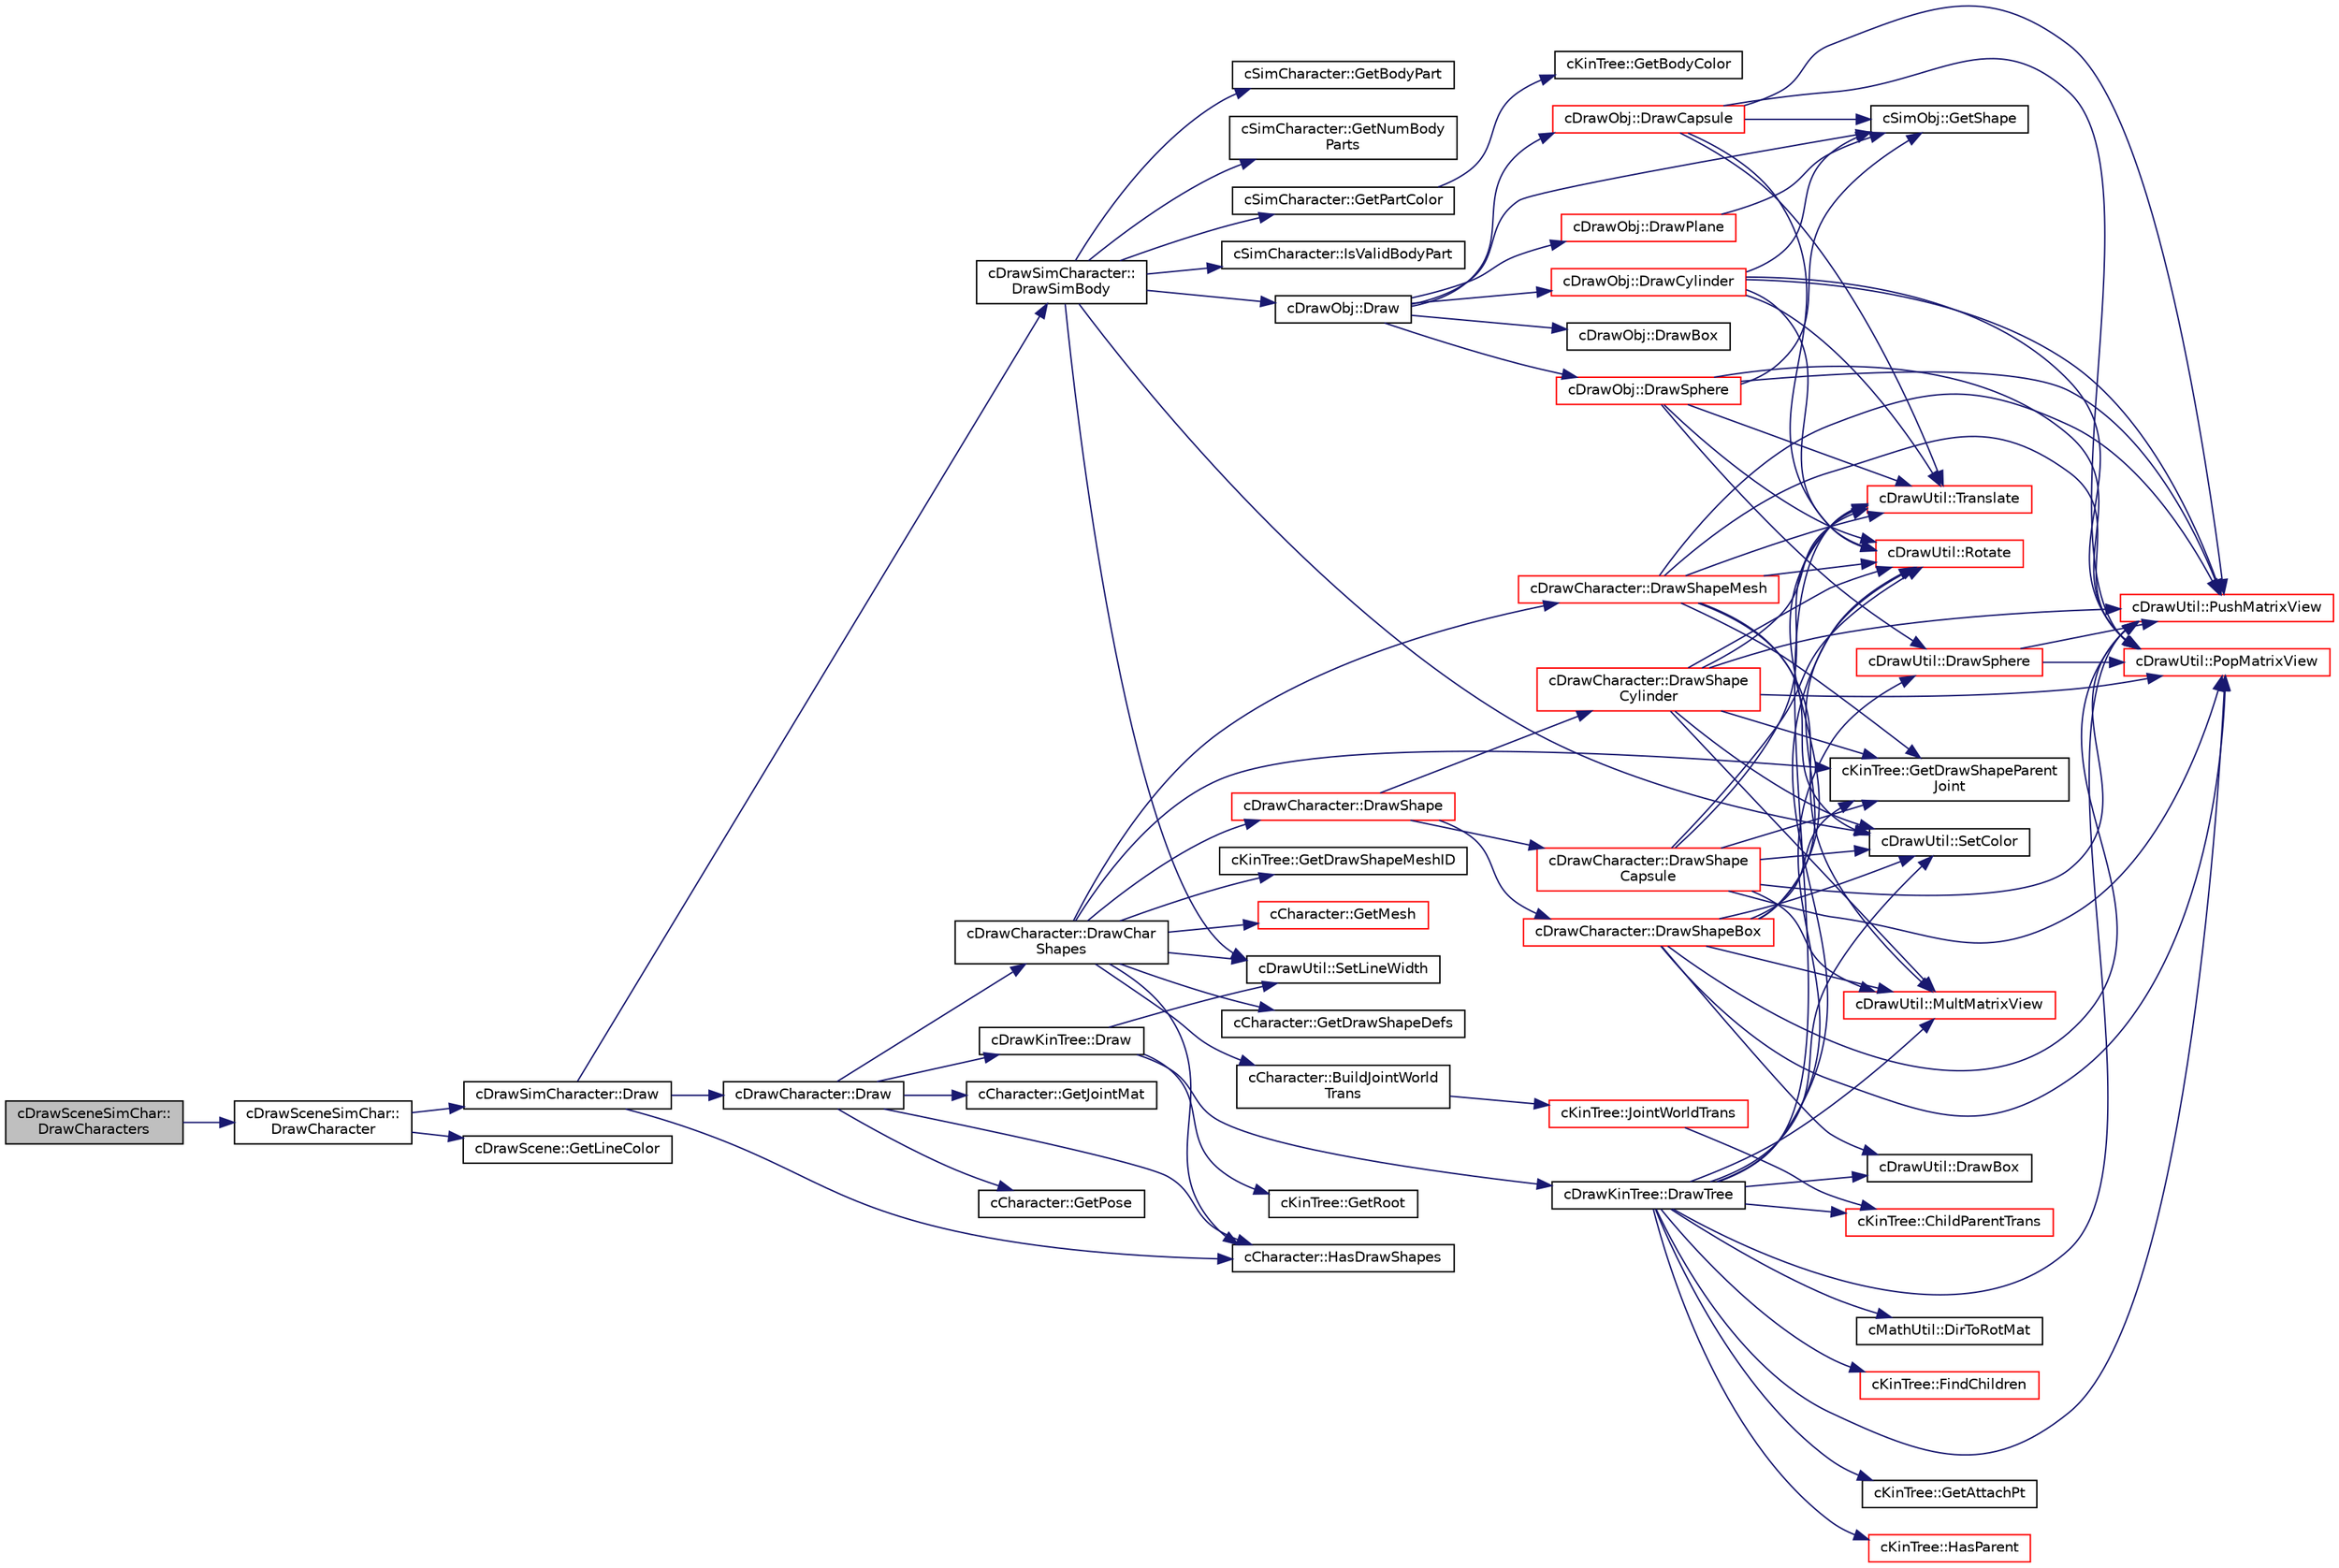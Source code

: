 digraph "cDrawSceneSimChar::DrawCharacters"
{
 // LATEX_PDF_SIZE
  edge [fontname="Helvetica",fontsize="10",labelfontname="Helvetica",labelfontsize="10"];
  node [fontname="Helvetica",fontsize="10",shape=record];
  rankdir="LR";
  Node1 [label="cDrawSceneSimChar::\lDrawCharacters",height=0.2,width=0.4,color="black", fillcolor="grey75", style="filled", fontcolor="black",tooltip=" "];
  Node1 -> Node2 [color="midnightblue",fontsize="10",style="solid",fontname="Helvetica"];
  Node2 [label="cDrawSceneSimChar::\lDrawCharacter",height=0.2,width=0.4,color="black", fillcolor="white", style="filled",URL="$classc_draw_scene_sim_char.html#a09e34a109f247453e5e135a60867a43c",tooltip=" "];
  Node2 -> Node3 [color="midnightblue",fontsize="10",style="solid",fontname="Helvetica"];
  Node3 [label="cDrawSimCharacter::Draw",height=0.2,width=0.4,color="black", fillcolor="white", style="filled",URL="$classc_draw_sim_character.html#a9f0a67297252bd88282ad212bf032733",tooltip=" "];
  Node3 -> Node4 [color="midnightblue",fontsize="10",style="solid",fontname="Helvetica"];
  Node4 [label="cDrawCharacter::Draw",height=0.2,width=0.4,color="black", fillcolor="white", style="filled",URL="$classc_draw_character.html#a85afe23957fc54b3d058f91770b2537e",tooltip=" "];
  Node4 -> Node5 [color="midnightblue",fontsize="10",style="solid",fontname="Helvetica"];
  Node5 [label="cDrawKinTree::Draw",height=0.2,width=0.4,color="black", fillcolor="white", style="filled",URL="$classc_draw_kin_tree.html#a8152937a4528ee5cc347b252fed16a3f",tooltip=" "];
  Node5 -> Node6 [color="midnightblue",fontsize="10",style="solid",fontname="Helvetica"];
  Node6 [label="cDrawKinTree::DrawTree",height=0.2,width=0.4,color="black", fillcolor="white", style="filled",URL="$classc_draw_kin_tree.html#a3ac3fbab30458f7a0fd843c18e10885b",tooltip=" "];
  Node6 -> Node7 [color="midnightblue",fontsize="10",style="solid",fontname="Helvetica"];
  Node7 [label="cKinTree::ChildParentTrans",height=0.2,width=0.4,color="red", fillcolor="white", style="filled",URL="$classc_kin_tree.html#a128b028d804ebd233a3cf65eeffd843a",tooltip=" "];
  Node6 -> Node30 [color="midnightblue",fontsize="10",style="solid",fontname="Helvetica"];
  Node30 [label="cMathUtil::DirToRotMat",height=0.2,width=0.4,color="black", fillcolor="white", style="filled",URL="$classc_math_util.html#a6c5d013c4019059b4c5a7d6b740cee5a",tooltip=" "];
  Node6 -> Node31 [color="midnightblue",fontsize="10",style="solid",fontname="Helvetica"];
  Node31 [label="cDrawUtil::DrawBox",height=0.2,width=0.4,color="black", fillcolor="white", style="filled",URL="$classc_draw_util.html#a92534f236083fbaf2429dafbe0a3fd54",tooltip=" "];
  Node6 -> Node32 [color="midnightblue",fontsize="10",style="solid",fontname="Helvetica"];
  Node32 [label="cDrawUtil::DrawSphere",height=0.2,width=0.4,color="red", fillcolor="white", style="filled",URL="$classc_draw_util.html#a4cb49515f4c561c95dafcea3f7b2a0cb",tooltip=" "];
  Node32 -> Node33 [color="midnightblue",fontsize="10",style="solid",fontname="Helvetica"];
  Node33 [label="cDrawUtil::PopMatrixView",height=0.2,width=0.4,color="red", fillcolor="white", style="filled",URL="$classc_draw_util.html#a8bec79da8550795d4b4966a94af7cf51",tooltip=" "];
  Node32 -> Node35 [color="midnightblue",fontsize="10",style="solid",fontname="Helvetica"];
  Node35 [label="cDrawUtil::PushMatrixView",height=0.2,width=0.4,color="red", fillcolor="white", style="filled",URL="$classc_draw_util.html#a166a3c9df5df3cb262d090cb2aaba33b",tooltip=" "];
  Node6 -> Node39 [color="midnightblue",fontsize="10",style="solid",fontname="Helvetica"];
  Node39 [label="cKinTree::FindChildren",height=0.2,width=0.4,color="red", fillcolor="white", style="filled",URL="$classc_kin_tree.html#a6d9d31904b50f46c2b1195e611532943",tooltip=" "];
  Node6 -> Node10 [color="midnightblue",fontsize="10",style="solid",fontname="Helvetica"];
  Node10 [label="cKinTree::GetAttachPt",height=0.2,width=0.4,color="black", fillcolor="white", style="filled",URL="$classc_kin_tree.html#af5c8cecbb9e27eec19f1510933cfe26d",tooltip=" "];
  Node6 -> Node28 [color="midnightblue",fontsize="10",style="solid",fontname="Helvetica"];
  Node28 [label="cKinTree::HasParent",height=0.2,width=0.4,color="red", fillcolor="white", style="filled",URL="$classc_kin_tree.html#a434aca959d5ef55a491381c7b8d90527",tooltip=" "];
  Node6 -> Node41 [color="midnightblue",fontsize="10",style="solid",fontname="Helvetica"];
  Node41 [label="cDrawUtil::MultMatrixView",height=0.2,width=0.4,color="red", fillcolor="white", style="filled",URL="$classc_draw_util.html#aa01624e1ccc51c5a2e69fb1ad8cea7f7",tooltip=" "];
  Node6 -> Node33 [color="midnightblue",fontsize="10",style="solid",fontname="Helvetica"];
  Node6 -> Node35 [color="midnightblue",fontsize="10",style="solid",fontname="Helvetica"];
  Node6 -> Node43 [color="midnightblue",fontsize="10",style="solid",fontname="Helvetica"];
  Node43 [label="cDrawUtil::Rotate",height=0.2,width=0.4,color="red", fillcolor="white", style="filled",URL="$classc_draw_util.html#a4f7570c5620a3429f43f0e92055ed771",tooltip=" "];
  Node6 -> Node46 [color="midnightblue",fontsize="10",style="solid",fontname="Helvetica"];
  Node46 [label="cDrawUtil::SetColor",height=0.2,width=0.4,color="black", fillcolor="white", style="filled",URL="$classc_draw_util.html#a4b68878bee6cbfe53db7dc6bb9e16f70",tooltip=" "];
  Node6 -> Node47 [color="midnightblue",fontsize="10",style="solid",fontname="Helvetica"];
  Node47 [label="cDrawUtil::Translate",height=0.2,width=0.4,color="red", fillcolor="white", style="filled",URL="$classc_draw_util.html#a1904a7034bb0ec43afdab4642d36e543",tooltip=" "];
  Node5 -> Node20 [color="midnightblue",fontsize="10",style="solid",fontname="Helvetica"];
  Node20 [label="cKinTree::GetRoot",height=0.2,width=0.4,color="black", fillcolor="white", style="filled",URL="$classc_kin_tree.html#a81b9799b03d32762ac820eb0886f369c",tooltip=" "];
  Node5 -> Node49 [color="midnightblue",fontsize="10",style="solid",fontname="Helvetica"];
  Node49 [label="cDrawUtil::SetLineWidth",height=0.2,width=0.4,color="black", fillcolor="white", style="filled",URL="$classc_draw_util.html#ade38eab887ec0dfe4b8f407474cb79a5",tooltip=" "];
  Node4 -> Node50 [color="midnightblue",fontsize="10",style="solid",fontname="Helvetica"];
  Node50 [label="cDrawCharacter::DrawChar\lShapes",height=0.2,width=0.4,color="black", fillcolor="white", style="filled",URL="$classc_draw_character.html#a039230192a7c9a1880476d0130fb7bcf",tooltip=" "];
  Node50 -> Node51 [color="midnightblue",fontsize="10",style="solid",fontname="Helvetica"];
  Node51 [label="cCharacter::BuildJointWorld\lTrans",height=0.2,width=0.4,color="black", fillcolor="white", style="filled",URL="$classc_character.html#a41648e406d0a2e868382f1708568cf00",tooltip=" "];
  Node51 -> Node52 [color="midnightblue",fontsize="10",style="solid",fontname="Helvetica"];
  Node52 [label="cKinTree::JointWorldTrans",height=0.2,width=0.4,color="red", fillcolor="white", style="filled",URL="$classc_kin_tree.html#acecd45296511a0156ed587def403e719",tooltip=" "];
  Node52 -> Node7 [color="midnightblue",fontsize="10",style="solid",fontname="Helvetica"];
  Node50 -> Node53 [color="midnightblue",fontsize="10",style="solid",fontname="Helvetica"];
  Node53 [label="cDrawCharacter::DrawShape",height=0.2,width=0.4,color="red", fillcolor="white", style="filled",URL="$classc_draw_character.html#a8c428b4d9021e6f57f540e2bfa5d9311",tooltip=" "];
  Node53 -> Node54 [color="midnightblue",fontsize="10",style="solid",fontname="Helvetica"];
  Node54 [label="cDrawCharacter::DrawShapeBox",height=0.2,width=0.4,color="red", fillcolor="white", style="filled",URL="$classc_draw_character.html#a76b173ced67b297444c2101cfa3babaa",tooltip=" "];
  Node54 -> Node31 [color="midnightblue",fontsize="10",style="solid",fontname="Helvetica"];
  Node54 -> Node58 [color="midnightblue",fontsize="10",style="solid",fontname="Helvetica"];
  Node58 [label="cKinTree::GetDrawShapeParent\lJoint",height=0.2,width=0.4,color="black", fillcolor="white", style="filled",URL="$classc_kin_tree.html#a6d0b1dfd1e8e75fdd370a750c5322461",tooltip=" "];
  Node54 -> Node41 [color="midnightblue",fontsize="10",style="solid",fontname="Helvetica"];
  Node54 -> Node33 [color="midnightblue",fontsize="10",style="solid",fontname="Helvetica"];
  Node54 -> Node35 [color="midnightblue",fontsize="10",style="solid",fontname="Helvetica"];
  Node54 -> Node43 [color="midnightblue",fontsize="10",style="solid",fontname="Helvetica"];
  Node54 -> Node46 [color="midnightblue",fontsize="10",style="solid",fontname="Helvetica"];
  Node54 -> Node47 [color="midnightblue",fontsize="10",style="solid",fontname="Helvetica"];
  Node53 -> Node59 [color="midnightblue",fontsize="10",style="solid",fontname="Helvetica"];
  Node59 [label="cDrawCharacter::DrawShape\lCapsule",height=0.2,width=0.4,color="red", fillcolor="white", style="filled",URL="$classc_draw_character.html#ae821dacbde19af8b52ef8c4c1901fe9d",tooltip=" "];
  Node59 -> Node58 [color="midnightblue",fontsize="10",style="solid",fontname="Helvetica"];
  Node59 -> Node41 [color="midnightblue",fontsize="10",style="solid",fontname="Helvetica"];
  Node59 -> Node33 [color="midnightblue",fontsize="10",style="solid",fontname="Helvetica"];
  Node59 -> Node35 [color="midnightblue",fontsize="10",style="solid",fontname="Helvetica"];
  Node59 -> Node43 [color="midnightblue",fontsize="10",style="solid",fontname="Helvetica"];
  Node59 -> Node46 [color="midnightblue",fontsize="10",style="solid",fontname="Helvetica"];
  Node59 -> Node47 [color="midnightblue",fontsize="10",style="solid",fontname="Helvetica"];
  Node53 -> Node66 [color="midnightblue",fontsize="10",style="solid",fontname="Helvetica"];
  Node66 [label="cDrawCharacter::DrawShape\lCylinder",height=0.2,width=0.4,color="red", fillcolor="white", style="filled",URL="$classc_draw_character.html#a7a1821824cf7ac68fa05d44318686581",tooltip=" "];
  Node66 -> Node58 [color="midnightblue",fontsize="10",style="solid",fontname="Helvetica"];
  Node66 -> Node41 [color="midnightblue",fontsize="10",style="solid",fontname="Helvetica"];
  Node66 -> Node33 [color="midnightblue",fontsize="10",style="solid",fontname="Helvetica"];
  Node66 -> Node35 [color="midnightblue",fontsize="10",style="solid",fontname="Helvetica"];
  Node66 -> Node43 [color="midnightblue",fontsize="10",style="solid",fontname="Helvetica"];
  Node66 -> Node46 [color="midnightblue",fontsize="10",style="solid",fontname="Helvetica"];
  Node66 -> Node47 [color="midnightblue",fontsize="10",style="solid",fontname="Helvetica"];
  Node50 -> Node70 [color="midnightblue",fontsize="10",style="solid",fontname="Helvetica"];
  Node70 [label="cDrawCharacter::DrawShapeMesh",height=0.2,width=0.4,color="red", fillcolor="white", style="filled",URL="$classc_draw_character.html#a93f12b0c5489873741bbef11c65b4c8c",tooltip=" "];
  Node70 -> Node58 [color="midnightblue",fontsize="10",style="solid",fontname="Helvetica"];
  Node70 -> Node41 [color="midnightblue",fontsize="10",style="solid",fontname="Helvetica"];
  Node70 -> Node33 [color="midnightblue",fontsize="10",style="solid",fontname="Helvetica"];
  Node70 -> Node35 [color="midnightblue",fontsize="10",style="solid",fontname="Helvetica"];
  Node70 -> Node43 [color="midnightblue",fontsize="10",style="solid",fontname="Helvetica"];
  Node70 -> Node46 [color="midnightblue",fontsize="10",style="solid",fontname="Helvetica"];
  Node70 -> Node47 [color="midnightblue",fontsize="10",style="solid",fontname="Helvetica"];
  Node50 -> Node72 [color="midnightblue",fontsize="10",style="solid",fontname="Helvetica"];
  Node72 [label="cCharacter::GetDrawShapeDefs",height=0.2,width=0.4,color="black", fillcolor="white", style="filled",URL="$classc_character.html#aab218240e3b364dd8583873c3423dca2",tooltip=" "];
  Node50 -> Node73 [color="midnightblue",fontsize="10",style="solid",fontname="Helvetica"];
  Node73 [label="cKinTree::GetDrawShapeMeshID",height=0.2,width=0.4,color="black", fillcolor="white", style="filled",URL="$classc_kin_tree.html#a8c6c8f2abfad40c51caea9f4c941ce4a",tooltip=" "];
  Node50 -> Node58 [color="midnightblue",fontsize="10",style="solid",fontname="Helvetica"];
  Node50 -> Node74 [color="midnightblue",fontsize="10",style="solid",fontname="Helvetica"];
  Node74 [label="cCharacter::GetMesh",height=0.2,width=0.4,color="red", fillcolor="white", style="filled",URL="$classc_character.html#ac646bdee30317b2d2547d05954984ef6",tooltip=" "];
  Node50 -> Node76 [color="midnightblue",fontsize="10",style="solid",fontname="Helvetica"];
  Node76 [label="cCharacter::HasDrawShapes",height=0.2,width=0.4,color="black", fillcolor="white", style="filled",URL="$classc_character.html#af0e1b2235b55b42116e37c652b86dbea",tooltip=" "];
  Node50 -> Node49 [color="midnightblue",fontsize="10",style="solid",fontname="Helvetica"];
  Node4 -> Node77 [color="midnightblue",fontsize="10",style="solid",fontname="Helvetica"];
  Node77 [label="cCharacter::GetJointMat",height=0.2,width=0.4,color="black", fillcolor="white", style="filled",URL="$classc_character.html#aecf6a9809542e346342be2df552695b1",tooltip=" "];
  Node4 -> Node78 [color="midnightblue",fontsize="10",style="solid",fontname="Helvetica"];
  Node78 [label="cCharacter::GetPose",height=0.2,width=0.4,color="black", fillcolor="white", style="filled",URL="$classc_character.html#ab756a97bb9006b6eb239b2874180710e",tooltip=" "];
  Node4 -> Node76 [color="midnightblue",fontsize="10",style="solid",fontname="Helvetica"];
  Node3 -> Node79 [color="midnightblue",fontsize="10",style="solid",fontname="Helvetica"];
  Node79 [label="cDrawSimCharacter::\lDrawSimBody",height=0.2,width=0.4,color="black", fillcolor="white", style="filled",URL="$classc_draw_sim_character.html#a29c078a5934f10da9c7ccdd43bdf9fe3",tooltip=" "];
  Node79 -> Node80 [color="midnightblue",fontsize="10",style="solid",fontname="Helvetica"];
  Node80 [label="cDrawObj::Draw",height=0.2,width=0.4,color="black", fillcolor="white", style="filled",URL="$classc_draw_obj.html#a08996c16934079cf8e79238a6d7eec7c",tooltip=" "];
  Node80 -> Node81 [color="midnightblue",fontsize="10",style="solid",fontname="Helvetica"];
  Node81 [label="cDrawObj::DrawBox",height=0.2,width=0.4,color="black", fillcolor="white", style="filled",URL="$classc_draw_obj.html#af1722476b091dd311ef469736e26be75",tooltip=" "];
  Node80 -> Node82 [color="midnightblue",fontsize="10",style="solid",fontname="Helvetica"];
  Node82 [label="cDrawObj::DrawCapsule",height=0.2,width=0.4,color="red", fillcolor="white", style="filled",URL="$classc_draw_obj.html#aa6bf42a5d2a790ce05d3cf588696fe42",tooltip=" "];
  Node82 -> Node86 [color="midnightblue",fontsize="10",style="solid",fontname="Helvetica"];
  Node86 [label="cSimObj::GetShape",height=0.2,width=0.4,color="black", fillcolor="white", style="filled",URL="$classc_sim_obj.html#aff15bf6696e8dd24ff98f976aabd82d4",tooltip=" "];
  Node82 -> Node33 [color="midnightblue",fontsize="10",style="solid",fontname="Helvetica"];
  Node82 -> Node35 [color="midnightblue",fontsize="10",style="solid",fontname="Helvetica"];
  Node82 -> Node43 [color="midnightblue",fontsize="10",style="solid",fontname="Helvetica"];
  Node82 -> Node47 [color="midnightblue",fontsize="10",style="solid",fontname="Helvetica"];
  Node80 -> Node88 [color="midnightblue",fontsize="10",style="solid",fontname="Helvetica"];
  Node88 [label="cDrawObj::DrawCylinder",height=0.2,width=0.4,color="red", fillcolor="white", style="filled",URL="$classc_draw_obj.html#ab5d83a43a11535e5f48286814ea34aa0",tooltip=" "];
  Node88 -> Node86 [color="midnightblue",fontsize="10",style="solid",fontname="Helvetica"];
  Node88 -> Node33 [color="midnightblue",fontsize="10",style="solid",fontname="Helvetica"];
  Node88 -> Node35 [color="midnightblue",fontsize="10",style="solid",fontname="Helvetica"];
  Node88 -> Node43 [color="midnightblue",fontsize="10",style="solid",fontname="Helvetica"];
  Node88 -> Node47 [color="midnightblue",fontsize="10",style="solid",fontname="Helvetica"];
  Node80 -> Node89 [color="midnightblue",fontsize="10",style="solid",fontname="Helvetica"];
  Node89 [label="cDrawObj::DrawPlane",height=0.2,width=0.4,color="red", fillcolor="white", style="filled",URL="$classc_draw_obj.html#a014d646f51a7c6e6c04f28aaae9cbc99",tooltip=" "];
  Node89 -> Node86 [color="midnightblue",fontsize="10",style="solid",fontname="Helvetica"];
  Node80 -> Node93 [color="midnightblue",fontsize="10",style="solid",fontname="Helvetica"];
  Node93 [label="cDrawObj::DrawSphere",height=0.2,width=0.4,color="red", fillcolor="white", style="filled",URL="$classc_draw_obj.html#a8a1380aef5244c53b89f8da06268f982",tooltip=" "];
  Node93 -> Node32 [color="midnightblue",fontsize="10",style="solid",fontname="Helvetica"];
  Node93 -> Node86 [color="midnightblue",fontsize="10",style="solid",fontname="Helvetica"];
  Node93 -> Node33 [color="midnightblue",fontsize="10",style="solid",fontname="Helvetica"];
  Node93 -> Node35 [color="midnightblue",fontsize="10",style="solid",fontname="Helvetica"];
  Node93 -> Node43 [color="midnightblue",fontsize="10",style="solid",fontname="Helvetica"];
  Node93 -> Node47 [color="midnightblue",fontsize="10",style="solid",fontname="Helvetica"];
  Node80 -> Node86 [color="midnightblue",fontsize="10",style="solid",fontname="Helvetica"];
  Node79 -> Node94 [color="midnightblue",fontsize="10",style="solid",fontname="Helvetica"];
  Node94 [label="cSimCharacter::GetBodyPart",height=0.2,width=0.4,color="black", fillcolor="white", style="filled",URL="$classc_sim_character.html#aa57c20d16c43f380913c9d289cfe2a66",tooltip=" "];
  Node79 -> Node95 [color="midnightblue",fontsize="10",style="solid",fontname="Helvetica"];
  Node95 [label="cSimCharacter::GetNumBody\lParts",height=0.2,width=0.4,color="black", fillcolor="white", style="filled",URL="$classc_sim_character.html#aa89bcdac2f31c2cad0cfb8a697d80330",tooltip=" "];
  Node79 -> Node96 [color="midnightblue",fontsize="10",style="solid",fontname="Helvetica"];
  Node96 [label="cSimCharacter::GetPartColor",height=0.2,width=0.4,color="black", fillcolor="white", style="filled",URL="$classc_sim_character.html#a53b0f1ca3bac61eed6cb787feabcfe49",tooltip=" "];
  Node96 -> Node97 [color="midnightblue",fontsize="10",style="solid",fontname="Helvetica"];
  Node97 [label="cKinTree::GetBodyColor",height=0.2,width=0.4,color="black", fillcolor="white", style="filled",URL="$classc_kin_tree.html#a70b8a27284dd2aad073017367e200445",tooltip=" "];
  Node79 -> Node98 [color="midnightblue",fontsize="10",style="solid",fontname="Helvetica"];
  Node98 [label="cSimCharacter::IsValidBodyPart",height=0.2,width=0.4,color="black", fillcolor="white", style="filled",URL="$classc_sim_character.html#af3b06c9e7a66f1f037d547455abee55f",tooltip=" "];
  Node79 -> Node46 [color="midnightblue",fontsize="10",style="solid",fontname="Helvetica"];
  Node79 -> Node49 [color="midnightblue",fontsize="10",style="solid",fontname="Helvetica"];
  Node3 -> Node76 [color="midnightblue",fontsize="10",style="solid",fontname="Helvetica"];
  Node2 -> Node99 [color="midnightblue",fontsize="10",style="solid",fontname="Helvetica"];
  Node99 [label="cDrawScene::GetLineColor",height=0.2,width=0.4,color="black", fillcolor="white", style="filled",URL="$classc_draw_scene.html#a683b3c9703398ee135f0d86fabe7b91e",tooltip=" "];
}
